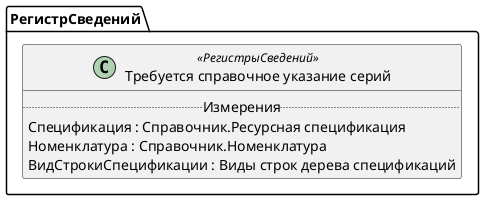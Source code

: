 ﻿@startuml ТребуетсяСправочноеУказаниеСерий
'!include templates.wsd
'..\include templates.wsd
class РегистрСведений.ТребуетсяСправочноеУказаниеСерий as "Требуется справочное указание серий" <<РегистрыСведений>>
{
..Измерения..
Спецификация : Справочник.Ресурсная спецификация
Номенклатура : Справочник.Номенклатура
ВидСтрокиСпецификации : Виды строк дерева спецификаций
}
@enduml
